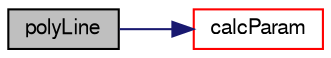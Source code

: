 digraph "polyLine"
{
  bgcolor="transparent";
  edge [fontname="FreeSans",fontsize="10",labelfontname="FreeSans",labelfontsize="10"];
  node [fontname="FreeSans",fontsize="10",shape=record];
  rankdir="LR";
  Node0 [label="polyLine",height=0.2,width=0.4,color="black", fillcolor="grey75", style="filled", fontcolor="black"];
  Node0 -> Node1 [color="midnightblue",fontsize="10",style="solid",fontname="FreeSans"];
  Node1 [label="calcParam",height=0.2,width=0.4,color="red",URL="$a24750.html#a88805e696249ae7f24200db4276f7387",tooltip="Precalculate the rational cumulative parameter value. "];
}
